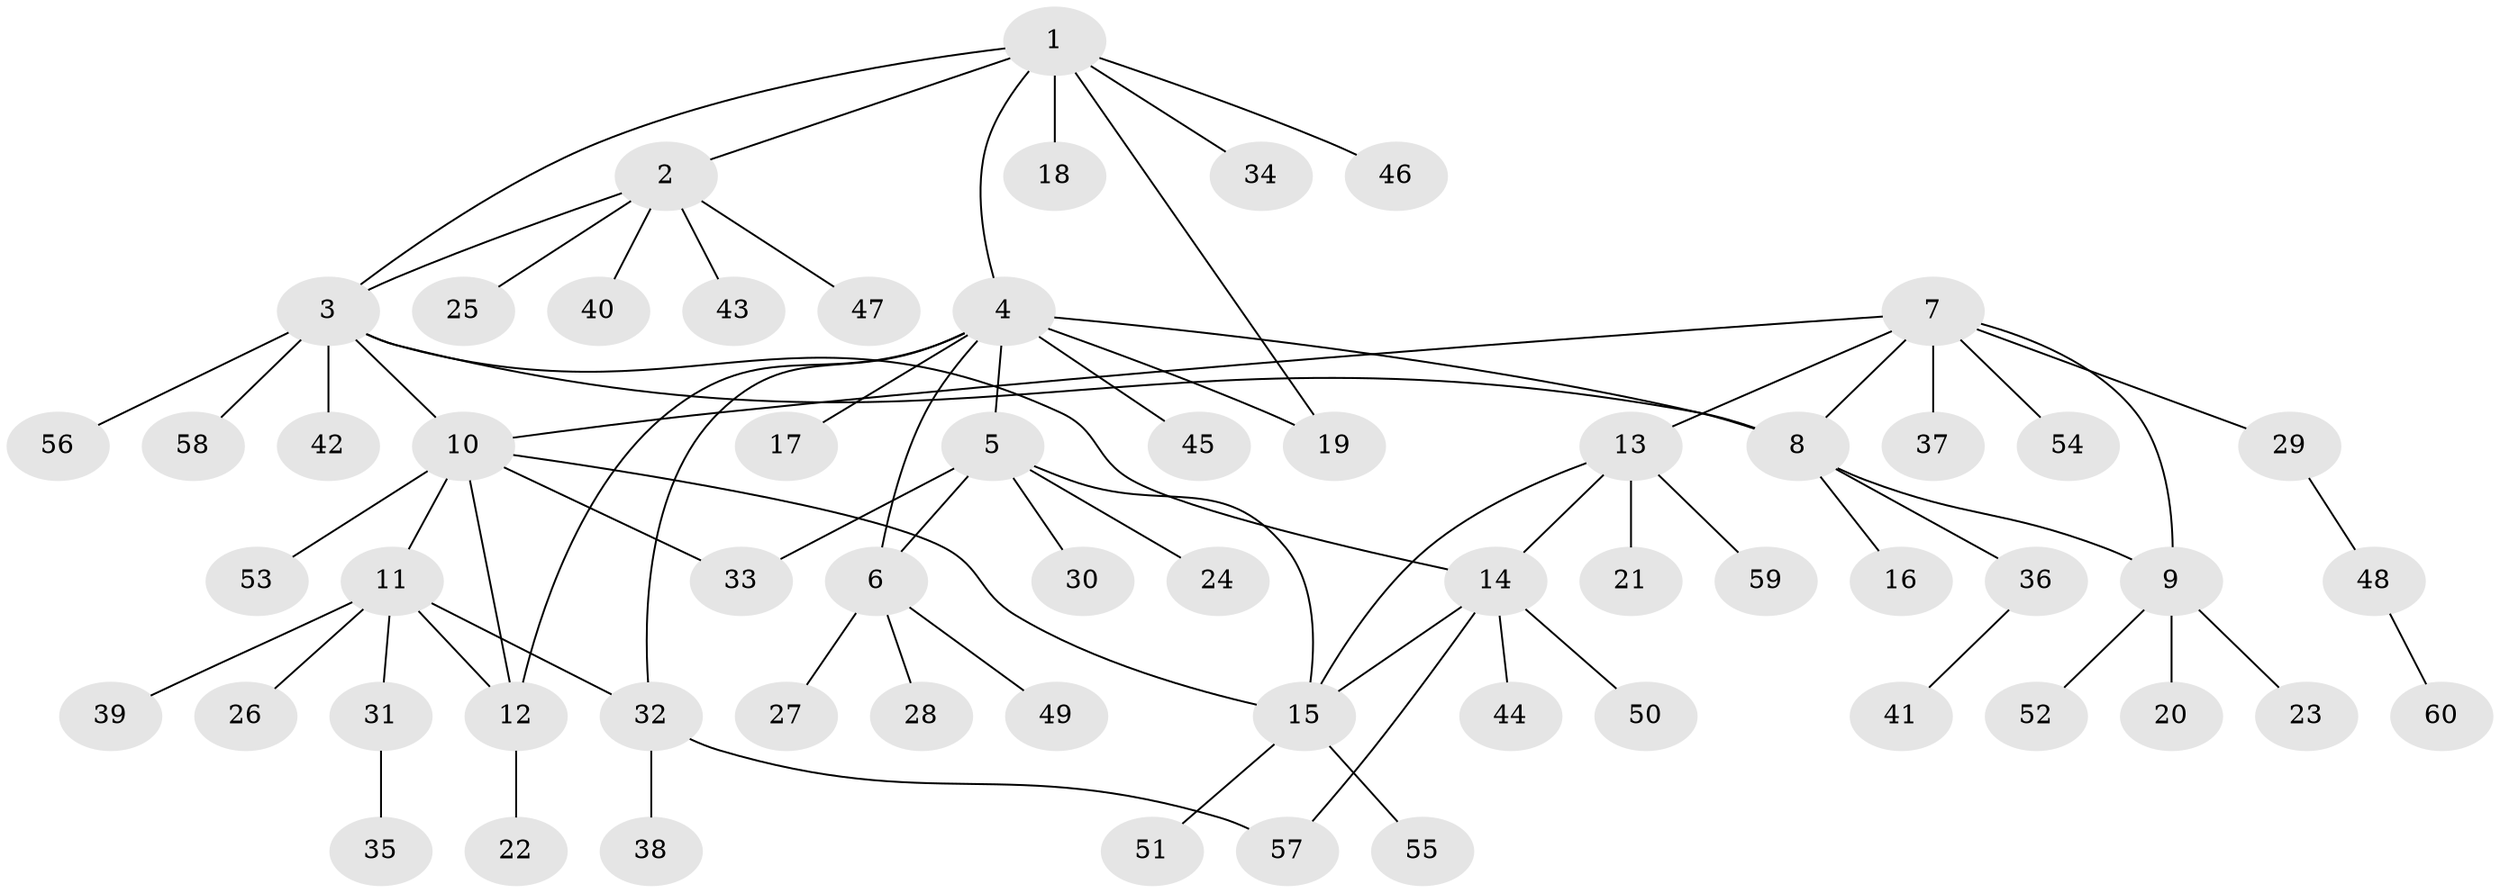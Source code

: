 // Generated by graph-tools (version 1.1) at 2025/26/03/09/25 03:26:49]
// undirected, 60 vertices, 74 edges
graph export_dot {
graph [start="1"]
  node [color=gray90,style=filled];
  1;
  2;
  3;
  4;
  5;
  6;
  7;
  8;
  9;
  10;
  11;
  12;
  13;
  14;
  15;
  16;
  17;
  18;
  19;
  20;
  21;
  22;
  23;
  24;
  25;
  26;
  27;
  28;
  29;
  30;
  31;
  32;
  33;
  34;
  35;
  36;
  37;
  38;
  39;
  40;
  41;
  42;
  43;
  44;
  45;
  46;
  47;
  48;
  49;
  50;
  51;
  52;
  53;
  54;
  55;
  56;
  57;
  58;
  59;
  60;
  1 -- 2;
  1 -- 3;
  1 -- 4;
  1 -- 18;
  1 -- 19;
  1 -- 34;
  1 -- 46;
  2 -- 3;
  2 -- 25;
  2 -- 40;
  2 -- 43;
  2 -- 47;
  3 -- 8;
  3 -- 10;
  3 -- 14;
  3 -- 42;
  3 -- 56;
  3 -- 58;
  4 -- 5;
  4 -- 6;
  4 -- 8;
  4 -- 12;
  4 -- 17;
  4 -- 19;
  4 -- 32;
  4 -- 45;
  5 -- 6;
  5 -- 15;
  5 -- 24;
  5 -- 30;
  5 -- 33;
  6 -- 27;
  6 -- 28;
  6 -- 49;
  7 -- 8;
  7 -- 9;
  7 -- 10;
  7 -- 13;
  7 -- 29;
  7 -- 37;
  7 -- 54;
  8 -- 9;
  8 -- 16;
  8 -- 36;
  9 -- 20;
  9 -- 23;
  9 -- 52;
  10 -- 11;
  10 -- 12;
  10 -- 15;
  10 -- 33;
  10 -- 53;
  11 -- 12;
  11 -- 26;
  11 -- 31;
  11 -- 32;
  11 -- 39;
  12 -- 22;
  13 -- 14;
  13 -- 15;
  13 -- 21;
  13 -- 59;
  14 -- 15;
  14 -- 44;
  14 -- 50;
  14 -- 57;
  15 -- 51;
  15 -- 55;
  29 -- 48;
  31 -- 35;
  32 -- 38;
  32 -- 57;
  36 -- 41;
  48 -- 60;
}
